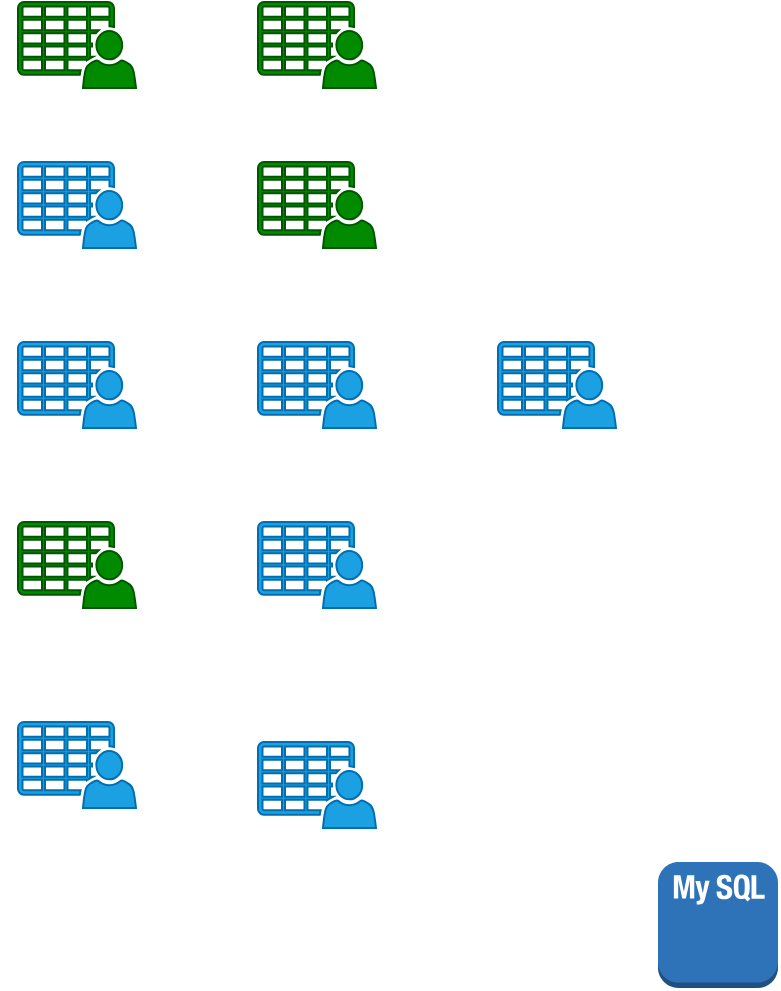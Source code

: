 <mxfile version="24.6.4" type="device" pages="2">
  <diagram id="KoaMXlCF-jgcTqU0DPo-" name="begin">
    <mxGraphModel dx="1434" dy="884" grid="1" gridSize="10" guides="1" tooltips="1" connect="1" arrows="1" fold="1" page="1" pageScale="1" pageWidth="850" pageHeight="1100" math="0" shadow="0">
      <root>
        <mxCell id="0" />
        <mxCell id="1" parent="0" />
        <mxCell id="2" value="CanalDeVenta" style="sketch=0;pointerEvents=1;shadow=0;dashed=0;html=1;strokeColor=#005700;fillColor=#008a00;labelPosition=center;verticalLabelPosition=bottom;verticalAlign=top;outlineConnect=0;align=center;shape=mxgraph.office.users.csv_file;fontColor=#ffffff;" parent="1" vertex="1">
          <mxGeometry x="150" y="70" width="59" height="43" as="geometry" />
        </mxCell>
        <mxCell id="3" value="Compra" style="sketch=0;pointerEvents=1;shadow=0;dashed=0;html=1;strokeColor=#006EAF;fillColor=#1ba1e2;labelPosition=center;verticalLabelPosition=bottom;verticalAlign=top;outlineConnect=0;align=center;shape=mxgraph.office.users.csv_file;fontColor=#ffffff;" parent="1" vertex="1">
          <mxGeometry x="150" y="240" width="59" height="43" as="geometry" />
        </mxCell>
        <mxCell id="5" value="" style="outlineConnect=0;dashed=0;verticalLabelPosition=bottom;verticalAlign=top;align=center;html=1;shape=mxgraph.aws3.mysql_db_instance_2;fillColor=#2E73B8;gradientColor=none;" parent="1" vertex="1">
          <mxGeometry x="470" y="500" width="60" height="63" as="geometry" />
        </mxCell>
        <mxCell id="kja0xZ6WcWSppWoKwNLu-14" value="Clientes" style="sketch=0;pointerEvents=1;shadow=0;dashed=0;html=1;strokeColor=#006EAF;fillColor=#1ba1e2;labelPosition=center;verticalLabelPosition=bottom;verticalAlign=top;outlineConnect=0;align=center;shape=mxgraph.office.users.csv_file;fontColor=#ffffff;" vertex="1" parent="1">
          <mxGeometry x="150" y="150" width="59" height="43" as="geometry" />
        </mxCell>
        <mxCell id="kja0xZ6WcWSppWoKwNLu-15" value="Empleados" style="sketch=0;pointerEvents=1;shadow=0;dashed=0;html=1;strokeColor=#005700;fillColor=#008a00;labelPosition=center;verticalLabelPosition=bottom;verticalAlign=top;outlineConnect=0;align=center;shape=mxgraph.office.users.csv_file;fontColor=#ffffff;" vertex="1" parent="1">
          <mxGeometry x="150" y="330" width="59" height="43" as="geometry" />
        </mxCell>
        <mxCell id="kja0xZ6WcWSppWoKwNLu-18" value="Gasto" style="sketch=0;pointerEvents=1;shadow=0;dashed=0;html=1;strokeColor=#006EAF;fillColor=#1ba1e2;labelPosition=center;verticalLabelPosition=bottom;verticalAlign=top;outlineConnect=0;align=center;shape=mxgraph.office.users.csv_file;fontColor=#ffffff;" vertex="1" parent="1">
          <mxGeometry x="150" y="430" width="59" height="43" as="geometry" />
        </mxCell>
        <mxCell id="kja0xZ6WcWSppWoKwNLu-19" value="PRODUCTOS" style="sketch=0;pointerEvents=1;shadow=0;dashed=0;html=1;strokeColor=#005700;fillColor=#008a00;labelPosition=center;verticalLabelPosition=bottom;verticalAlign=top;outlineConnect=0;align=center;shape=mxgraph.office.users.csv_file;fontColor=#ffffff;" vertex="1" parent="1">
          <mxGeometry x="270" y="70" width="59" height="43" as="geometry" />
        </mxCell>
        <mxCell id="kja0xZ6WcWSppWoKwNLu-20" value="Proovedores" style="sketch=0;pointerEvents=1;shadow=0;dashed=0;html=1;strokeColor=#005700;fillColor=#008a00;labelPosition=center;verticalLabelPosition=bottom;verticalAlign=top;outlineConnect=0;align=center;shape=mxgraph.office.users.csv_file;fontColor=#ffffff;" vertex="1" parent="1">
          <mxGeometry x="270" y="150" width="59" height="43" as="geometry" />
        </mxCell>
        <mxCell id="kja0xZ6WcWSppWoKwNLu-22" value="TipoDeGasto" style="sketch=0;pointerEvents=1;shadow=0;dashed=0;html=1;strokeColor=#006EAF;fillColor=#1ba1e2;labelPosition=center;verticalLabelPosition=bottom;verticalAlign=top;outlineConnect=0;align=center;shape=mxgraph.office.users.csv_file;fontColor=#ffffff;" vertex="1" parent="1">
          <mxGeometry x="270" y="330" width="59" height="43" as="geometry" />
        </mxCell>
        <mxCell id="kja0xZ6WcWSppWoKwNLu-23" value="Venta" style="sketch=0;pointerEvents=1;shadow=0;dashed=0;html=1;strokeColor=#006EAF;fillColor=#1ba1e2;labelPosition=center;verticalLabelPosition=bottom;verticalAlign=top;outlineConnect=0;align=center;shape=mxgraph.office.users.csv_file;fontColor=#ffffff;" vertex="1" parent="1">
          <mxGeometry x="270" y="440" width="59" height="43" as="geometry" />
        </mxCell>
        <mxCell id="kja0xZ6WcWSppWoKwNLu-24" value="Sucursales_ANSI" style="sketch=0;pointerEvents=1;shadow=0;dashed=0;html=1;strokeColor=#006EAF;fillColor=#1ba1e2;labelPosition=center;verticalLabelPosition=bottom;verticalAlign=top;outlineConnect=0;align=center;shape=mxgraph.office.users.csv_file;fontColor=#ffffff;" vertex="1" parent="1">
          <mxGeometry x="270" y="240" width="59" height="43" as="geometry" />
        </mxCell>
        <mxCell id="i2OCtPDJwHhLhYdUTYVm-5" value="Sucursales_UTF8" style="sketch=0;pointerEvents=1;shadow=0;dashed=0;html=1;strokeColor=#006EAF;fillColor=#1ba1e2;labelPosition=center;verticalLabelPosition=bottom;verticalAlign=top;outlineConnect=0;align=center;shape=mxgraph.office.users.csv_file;fontColor=#ffffff;" vertex="1" parent="1">
          <mxGeometry x="390" y="240" width="59" height="43" as="geometry" />
        </mxCell>
      </root>
    </mxGraphModel>
  </diagram>
  <diagram name="end" id="8fY3LBDnF3SU0tQ3g9Wm">
    <mxGraphModel dx="1358" dy="884" grid="1" gridSize="10" guides="1" tooltips="1" connect="1" arrows="1" fold="1" page="1" pageScale="1" pageWidth="850" pageHeight="1100" math="0" shadow="0">
      <root>
        <mxCell id="D91OCeua4IUlQixtEzb2-0" />
        <mxCell id="D91OCeua4IUlQixtEzb2-1" parent="D91OCeua4IUlQixtEzb2-0" />
        <mxCell id="dSZcuzJWuh_XbD6oSN13-4" value="" style="rounded=0;whiteSpace=wrap;html=1;" vertex="1" parent="D91OCeua4IUlQixtEzb2-1">
          <mxGeometry x="120" y="260" width="230" height="250" as="geometry" />
        </mxCell>
        <mxCell id="dSZcuzJWuh_XbD6oSN13-2" style="edgeStyle=orthogonalEdgeStyle;rounded=0;orthogonalLoop=1;jettySize=auto;html=1;" edge="1" parent="D91OCeua4IUlQixtEzb2-1" source="dSZcuzJWuh_XbD6oSN13-1" target="dSZcuzJWuh_XbD6oSN13-0">
          <mxGeometry relative="1" as="geometry" />
        </mxCell>
        <mxCell id="dSZcuzJWuh_XbD6oSN13-1" value="" style="rounded=0;whiteSpace=wrap;html=1;" vertex="1" parent="D91OCeua4IUlQixtEzb2-1">
          <mxGeometry x="124" y="40" width="226" height="210" as="geometry" />
        </mxCell>
        <mxCell id="D91OCeua4IUlQixtEzb2-2" value="CanalDeVenta" style="sketch=0;pointerEvents=1;shadow=0;dashed=0;html=1;strokeColor=#005700;fillColor=#008a00;labelPosition=center;verticalLabelPosition=bottom;verticalAlign=top;outlineConnect=0;align=center;shape=mxgraph.office.users.csv_file;fontColor=#ffffff;" parent="D91OCeua4IUlQixtEzb2-1" vertex="1">
          <mxGeometry x="161" y="72" width="59" height="43" as="geometry" />
        </mxCell>
        <mxCell id="D91OCeua4IUlQixtEzb2-3" value="Compra" style="sketch=0;pointerEvents=1;shadow=0;dashed=0;html=1;strokeColor=#006EAF;fillColor=#1ba1e2;labelPosition=center;verticalLabelPosition=bottom;verticalAlign=top;outlineConnect=0;align=center;shape=mxgraph.office.users.csv_file;fontColor=#ffffff;" parent="D91OCeua4IUlQixtEzb2-1" vertex="1">
          <mxGeometry x="261" y="350" width="59" height="43" as="geometry" />
        </mxCell>
        <mxCell id="D91OCeua4IUlQixtEzb2-5" value="Clientes" style="sketch=0;pointerEvents=1;shadow=0;dashed=0;html=1;strokeColor=#006EAF;fillColor=#1ba1e2;labelPosition=center;verticalLabelPosition=bottom;verticalAlign=top;outlineConnect=0;align=center;shape=mxgraph.office.users.csv_file;fontColor=#ffffff;" parent="D91OCeua4IUlQixtEzb2-1" vertex="1">
          <mxGeometry x="261" y="420" width="59" height="43" as="geometry" />
        </mxCell>
        <mxCell id="D91OCeua4IUlQixtEzb2-6" value="Empleados" style="sketch=0;pointerEvents=1;shadow=0;dashed=0;html=1;strokeColor=#005700;fillColor=#008a00;labelPosition=center;verticalLabelPosition=bottom;verticalAlign=top;outlineConnect=0;align=center;shape=mxgraph.office.users.csv_file;fontColor=#ffffff;" parent="D91OCeua4IUlQixtEzb2-1" vertex="1">
          <mxGeometry x="161" y="160" width="59" height="43" as="geometry" />
        </mxCell>
        <mxCell id="D91OCeua4IUlQixtEzb2-7" value="Gasto" style="sketch=0;pointerEvents=1;shadow=0;dashed=0;html=1;strokeColor=#006EAF;fillColor=#1ba1e2;labelPosition=center;verticalLabelPosition=bottom;verticalAlign=top;outlineConnect=0;align=center;shape=mxgraph.office.users.csv_file;fontColor=#ffffff;" parent="D91OCeua4IUlQixtEzb2-1" vertex="1">
          <mxGeometry x="154" y="270" width="59" height="43" as="geometry" />
        </mxCell>
        <mxCell id="D91OCeua4IUlQixtEzb2-8" value="PRODUCTOS" style="sketch=0;pointerEvents=1;shadow=0;dashed=0;html=1;strokeColor=#005700;fillColor=#008a00;labelPosition=center;verticalLabelPosition=bottom;verticalAlign=top;outlineConnect=0;align=center;shape=mxgraph.office.users.csv_file;fontColor=#ffffff;" parent="D91OCeua4IUlQixtEzb2-1" vertex="1">
          <mxGeometry x="261" y="72" width="59" height="43" as="geometry" />
        </mxCell>
        <mxCell id="D91OCeua4IUlQixtEzb2-9" value="Proovedores" style="sketch=0;pointerEvents=1;shadow=0;dashed=0;html=1;strokeColor=#005700;fillColor=#008a00;labelPosition=center;verticalLabelPosition=bottom;verticalAlign=top;outlineConnect=0;align=center;shape=mxgraph.office.users.csv_file;fontColor=#ffffff;" parent="D91OCeua4IUlQixtEzb2-1" vertex="1">
          <mxGeometry x="261" y="160" width="59" height="43" as="geometry" />
        </mxCell>
        <mxCell id="D91OCeua4IUlQixtEzb2-11" value="TipoDeGasto" style="sketch=0;pointerEvents=1;shadow=0;dashed=0;html=1;strokeColor=#006EAF;fillColor=#1ba1e2;labelPosition=center;verticalLabelPosition=bottom;verticalAlign=top;outlineConnect=0;align=center;shape=mxgraph.office.users.csv_file;fontColor=#ffffff;" parent="D91OCeua4IUlQixtEzb2-1" vertex="1">
          <mxGeometry x="161" y="420" width="59" height="43" as="geometry" />
        </mxCell>
        <mxCell id="D91OCeua4IUlQixtEzb2-12" value="Venta" style="sketch=0;pointerEvents=1;shadow=0;dashed=0;html=1;strokeColor=#006EAF;fillColor=#1ba1e2;labelPosition=center;verticalLabelPosition=bottom;verticalAlign=top;outlineConnect=0;align=center;shape=mxgraph.office.users.csv_file;fontColor=#ffffff;" parent="D91OCeua4IUlQixtEzb2-1" vertex="1">
          <mxGeometry x="161" y="350" width="59" height="43" as="geometry" />
        </mxCell>
        <mxCell id="Q9yReKtV5J8ROJ0GYy6E-0" value="Sucursales_UTF8" style="sketch=0;pointerEvents=1;shadow=0;dashed=0;html=1;strokeColor=#006EAF;fillColor=#1ba1e2;labelPosition=center;verticalLabelPosition=bottom;verticalAlign=top;outlineConnect=0;align=center;shape=mxgraph.office.users.csv_file;fontColor=#ffffff;" parent="D91OCeua4IUlQixtEzb2-1" vertex="1">
          <mxGeometry x="261" y="270" width="59" height="43" as="geometry" />
        </mxCell>
        <mxCell id="dSZcuzJWuh_XbD6oSN13-0" value="convertirlo a CSV" style="text;html=1;align=center;verticalAlign=middle;whiteSpace=wrap;rounded=0;" vertex="1" parent="D91OCeua4IUlQixtEzb2-1">
          <mxGeometry x="470" y="130" width="60" height="30" as="geometry" />
        </mxCell>
        <mxCell id="dSZcuzJWuh_XbD6oSN13-5" style="edgeStyle=orthogonalEdgeStyle;rounded=0;orthogonalLoop=1;jettySize=auto;html=1;" edge="1" parent="D91OCeua4IUlQixtEzb2-1" source="dSZcuzJWuh_XbD6oSN13-0" target="dSZcuzJWuh_XbD6oSN13-7">
          <mxGeometry relative="1" as="geometry">
            <mxPoint x="660" y="291.5" as="targetPoint" />
            <Array as="points">
              <mxPoint x="600" y="145" />
              <mxPoint x="600" y="292" />
            </Array>
          </mxGeometry>
        </mxCell>
        <mxCell id="dSZcuzJWuh_XbD6oSN13-6" style="edgeStyle=orthogonalEdgeStyle;rounded=0;orthogonalLoop=1;jettySize=auto;html=1;entryX=0;entryY=0.5;entryDx=0;entryDy=0;" edge="1" parent="D91OCeua4IUlQixtEzb2-1" target="dSZcuzJWuh_XbD6oSN13-7">
          <mxGeometry relative="1" as="geometry">
            <mxPoint x="344" y="385" as="sourcePoint" />
            <mxPoint x="654" y="291.5" as="targetPoint" />
            <Array as="points">
              <mxPoint x="600" y="385" />
              <mxPoint x="600" y="292" />
              <mxPoint x="650" y="292" />
            </Array>
          </mxGeometry>
        </mxCell>
        <mxCell id="dSZcuzJWuh_XbD6oSN13-10" style="edgeStyle=orthogonalEdgeStyle;rounded=0;orthogonalLoop=1;jettySize=auto;html=1;entryX=0;entryY=0.5;entryDx=0;entryDy=0;" edge="1" parent="D91OCeua4IUlQixtEzb2-1" source="dSZcuzJWuh_XbD6oSN13-7" target="dSZcuzJWuh_XbD6oSN13-9">
          <mxGeometry relative="1" as="geometry" />
        </mxCell>
        <mxCell id="dSZcuzJWuh_XbD6oSN13-7" value="TableCreation" style="rounded=0;whiteSpace=wrap;html=1;" vertex="1" parent="D91OCeua4IUlQixtEzb2-1">
          <mxGeometry x="650" y="260" width="120" height="60" as="geometry" />
        </mxCell>
        <mxCell id="dSZcuzJWuh_XbD6oSN13-8" value="" style="outlineConnect=0;dashed=0;verticalLabelPosition=bottom;verticalAlign=top;align=center;html=1;shape=mxgraph.aws3.mysql_db_instance_2;fillColor=#2E73B8;gradientColor=none;" vertex="1" parent="D91OCeua4IUlQixtEzb2-1">
          <mxGeometry x="720" y="456.5" width="60" height="63" as="geometry" />
        </mxCell>
        <mxCell id="dSZcuzJWuh_XbD6oSN13-13" style="edgeStyle=orthogonalEdgeStyle;rounded=0;orthogonalLoop=1;jettySize=auto;html=1;" edge="1" parent="D91OCeua4IUlQixtEzb2-1" source="dSZcuzJWuh_XbD6oSN13-9" target="dSZcuzJWuh_XbD6oSN13-12">
          <mxGeometry relative="1" as="geometry" />
        </mxCell>
        <mxCell id="dSZcuzJWuh_XbD6oSN13-9" value="LoadData" style="rounded=0;whiteSpace=wrap;html=1;" vertex="1" parent="D91OCeua4IUlQixtEzb2-1">
          <mxGeometry x="820" y="260" width="120" height="60" as="geometry" />
        </mxCell>
        <mxCell id="dSZcuzJWuh_XbD6oSN13-39" style="edgeStyle=orthogonalEdgeStyle;rounded=0;orthogonalLoop=1;jettySize=auto;html=1;entryX=0;entryY=0.5;entryDx=0;entryDy=0;" edge="1" parent="D91OCeua4IUlQixtEzb2-1" source="dSZcuzJWuh_XbD6oSN13-12" target="dSZcuzJWuh_XbD6oSN13-34">
          <mxGeometry relative="1" as="geometry">
            <Array as="points">
              <mxPoint x="1050" y="465" />
            </Array>
          </mxGeometry>
        </mxCell>
        <mxCell id="dSZcuzJWuh_XbD6oSN13-42" style="edgeStyle=orthogonalEdgeStyle;rounded=0;orthogonalLoop=1;jettySize=auto;html=1;" edge="1" parent="D91OCeua4IUlQixtEzb2-1" source="dSZcuzJWuh_XbD6oSN13-12" target="dSZcuzJWuh_XbD6oSN13-41">
          <mxGeometry relative="1" as="geometry" />
        </mxCell>
        <mxCell id="dSZcuzJWuh_XbD6oSN13-12" value="&lt;span style=&quot;text-align: left;&quot;&gt;CreateCalendarTable&lt;/span&gt;" style="rounded=0;whiteSpace=wrap;html=1;" vertex="1" parent="D91OCeua4IUlQixtEzb2-1">
          <mxGeometry x="1000" y="260" width="120" height="60" as="geometry" />
        </mxCell>
        <mxCell id="dSZcuzJWuh_XbD6oSN13-40" style="edgeStyle=orthogonalEdgeStyle;rounded=0;orthogonalLoop=1;jettySize=auto;html=1;entryX=0;entryY=0.5;entryDx=0;entryDy=0;" edge="1" parent="D91OCeua4IUlQixtEzb2-1" source="dSZcuzJWuh_XbD6oSN13-34" target="dSZcuzJWuh_XbD6oSN13-38">
          <mxGeometry relative="1" as="geometry" />
        </mxCell>
        <mxCell id="dSZcuzJWuh_XbD6oSN13-34" value="Store Procedure" style="text;html=1;align=center;verticalAlign=middle;whiteSpace=wrap;rounded=0;" vertex="1" parent="D91OCeua4IUlQixtEzb2-1">
          <mxGeometry x="1190" y="450" width="60" height="30" as="geometry" />
        </mxCell>
        <mxCell id="dSZcuzJWuh_XbD6oSN13-36" value="Raw Data" style="text;strokeColor=none;fillColor=none;align=left;verticalAlign=middle;spacingLeft=4;spacingRight=4;overflow=hidden;points=[[0,0.5],[1,0.5]];portConstraint=eastwest;rotatable=0;whiteSpace=wrap;html=1;" vertex="1" parent="D91OCeua4IUlQixtEzb2-1">
          <mxGeometry x="880" y="450" width="80" height="30" as="geometry" />
        </mxCell>
        <mxCell id="dSZcuzJWuh_XbD6oSN13-37" style="edgeStyle=orthogonalEdgeStyle;rounded=0;orthogonalLoop=1;jettySize=auto;html=1;entryX=0.388;entryY=0.1;entryDx=0;entryDy=0;entryPerimeter=0;" edge="1" parent="D91OCeua4IUlQixtEzb2-1" source="dSZcuzJWuh_XbD6oSN13-9" target="dSZcuzJWuh_XbD6oSN13-36">
          <mxGeometry relative="1" as="geometry">
            <Array as="points">
              <mxPoint x="910" y="420" />
              <mxPoint x="911" y="420" />
            </Array>
          </mxGeometry>
        </mxCell>
        <mxCell id="dSZcuzJWuh_XbD6oSN13-38" value="Tabla Calendario" style="text;html=1;align=center;verticalAlign=middle;whiteSpace=wrap;rounded=0;" vertex="1" parent="D91OCeua4IUlQixtEzb2-1">
          <mxGeometry x="1320" y="450" width="60" height="30" as="geometry" />
        </mxCell>
        <mxCell id="dSZcuzJWuh_XbD6oSN13-44" style="edgeStyle=orthogonalEdgeStyle;rounded=0;orthogonalLoop=1;jettySize=auto;html=1;entryX=0;entryY=0.5;entryDx=0;entryDy=0;" edge="1" parent="D91OCeua4IUlQixtEzb2-1" source="dSZcuzJWuh_XbD6oSN13-41" target="dSZcuzJWuh_XbD6oSN13-43">
          <mxGeometry relative="1" as="geometry" />
        </mxCell>
        <mxCell id="dSZcuzJWuh_XbD6oSN13-46" style="edgeStyle=orthogonalEdgeStyle;rounded=0;orthogonalLoop=1;jettySize=auto;html=1;entryX=0;entryY=0.5;entryDx=0;entryDy=0;" edge="1" parent="D91OCeua4IUlQixtEzb2-1" source="dSZcuzJWuh_XbD6oSN13-41" target="dSZcuzJWuh_XbD6oSN13-45">
          <mxGeometry relative="1" as="geometry" />
        </mxCell>
        <mxCell id="dSZcuzJWuh_XbD6oSN13-48" style="edgeStyle=orthogonalEdgeStyle;rounded=0;orthogonalLoop=1;jettySize=auto;html=1;entryX=0.5;entryY=1;entryDx=0;entryDy=0;" edge="1" parent="D91OCeua4IUlQixtEzb2-1" source="dSZcuzJWuh_XbD6oSN13-41" target="dSZcuzJWuh_XbD6oSN13-47">
          <mxGeometry relative="1" as="geometry" />
        </mxCell>
        <mxCell id="dSZcuzJWuh_XbD6oSN13-50" style="edgeStyle=orthogonalEdgeStyle;rounded=0;orthogonalLoop=1;jettySize=auto;html=1;" edge="1" parent="D91OCeua4IUlQixtEzb2-1" source="dSZcuzJWuh_XbD6oSN13-41" target="dSZcuzJWuh_XbD6oSN13-49">
          <mxGeometry relative="1" as="geometry" />
        </mxCell>
        <mxCell id="dSZcuzJWuh_XbD6oSN13-52" style="edgeStyle=orthogonalEdgeStyle;rounded=0;orthogonalLoop=1;jettySize=auto;html=1;entryX=0;entryY=0.5;entryDx=0;entryDy=0;" edge="1" parent="D91OCeua4IUlQixtEzb2-1" target="dSZcuzJWuh_XbD6oSN13-51">
          <mxGeometry relative="1" as="geometry">
            <mxPoint x="1215" y="260" as="sourcePoint" />
          </mxGeometry>
        </mxCell>
        <mxCell id="dSZcuzJWuh_XbD6oSN13-54" style="edgeStyle=orthogonalEdgeStyle;rounded=0;orthogonalLoop=1;jettySize=auto;html=1;" edge="1" parent="D91OCeua4IUlQixtEzb2-1" source="dSZcuzJWuh_XbD6oSN13-41" target="dSZcuzJWuh_XbD6oSN13-53">
          <mxGeometry relative="1" as="geometry" />
        </mxCell>
        <mxCell id="dSZcuzJWuh_XbD6oSN13-41" value="&lt;span style=&quot;text-align: left;&quot;&gt;CleanData&lt;/span&gt;" style="rounded=0;whiteSpace=wrap;html=1;fillColor=#a20025;fontColor=#ffffff;strokeColor=#6F0000;" vertex="1" parent="D91OCeua4IUlQixtEzb2-1">
          <mxGeometry x="1155" y="260" width="120" height="60" as="geometry" />
        </mxCell>
        <mxCell id="dSZcuzJWuh_XbD6oSN13-43" value="aux_venta" style="text;html=1;align=center;verticalAlign=middle;whiteSpace=wrap;rounded=0;" vertex="1" parent="D91OCeua4IUlQixtEzb2-1">
          <mxGeometry x="1245" y="110" width="60" height="30" as="geometry" />
        </mxCell>
        <mxCell id="dSZcuzJWuh_XbD6oSN13-45" value="canal_venta" style="text;html=1;align=center;verticalAlign=middle;whiteSpace=wrap;rounded=0;" vertex="1" parent="D91OCeua4IUlQixtEzb2-1">
          <mxGeometry x="1275" y="150" width="60" height="30" as="geometry" />
        </mxCell>
        <mxCell id="dSZcuzJWuh_XbD6oSN13-47" value="cargo" style="text;html=1;align=center;verticalAlign=middle;whiteSpace=wrap;rounded=0;" vertex="1" parent="D91OCeua4IUlQixtEzb2-1">
          <mxGeometry x="1170" y="78.5" width="60" height="30" as="geometry" />
        </mxCell>
        <mxCell id="dSZcuzJWuh_XbD6oSN13-49" value="sector" style="text;html=1;align=center;verticalAlign=middle;whiteSpace=wrap;rounded=0;" vertex="1" parent="D91OCeua4IUlQixtEzb2-1">
          <mxGeometry x="1095" y="110" width="60" height="30" as="geometry" />
        </mxCell>
        <mxCell id="dSZcuzJWuh_XbD6oSN13-51" value="tipo_gasto" style="text;html=1;align=center;verticalAlign=middle;whiteSpace=wrap;rounded=0;" vertex="1" parent="D91OCeua4IUlQixtEzb2-1">
          <mxGeometry x="1300" y="190" width="60" height="30" as="geometry" />
        </mxCell>
        <mxCell id="dSZcuzJWuh_XbD6oSN13-56" style="edgeStyle=orthogonalEdgeStyle;rounded=0;orthogonalLoop=1;jettySize=auto;html=1;" edge="1" parent="D91OCeua4IUlQixtEzb2-1" source="dSZcuzJWuh_XbD6oSN13-53" target="dSZcuzJWuh_XbD6oSN13-55">
          <mxGeometry relative="1" as="geometry" />
        </mxCell>
        <mxCell id="dSZcuzJWuh_XbD6oSN13-53" value="Clean" style="rounded=0;whiteSpace=wrap;html=1;fillColor=#a20025;fontColor=#ffffff;strokeColor=#6F0000;" vertex="1" parent="D91OCeua4IUlQixtEzb2-1">
          <mxGeometry x="1335" y="260" width="120" height="60" as="geometry" />
        </mxCell>
        <mxCell id="dSZcuzJWuh_XbD6oSN13-55" value="Load" style="rounded=0;whiteSpace=wrap;html=1;fillColor=#a20025;fontColor=#ffffff;strokeColor=#6F0000;" vertex="1" parent="D91OCeua4IUlQixtEzb2-1">
          <mxGeometry x="1280" y="355" width="120" height="60" as="geometry" />
        </mxCell>
      </root>
    </mxGraphModel>
  </diagram>
</mxfile>
